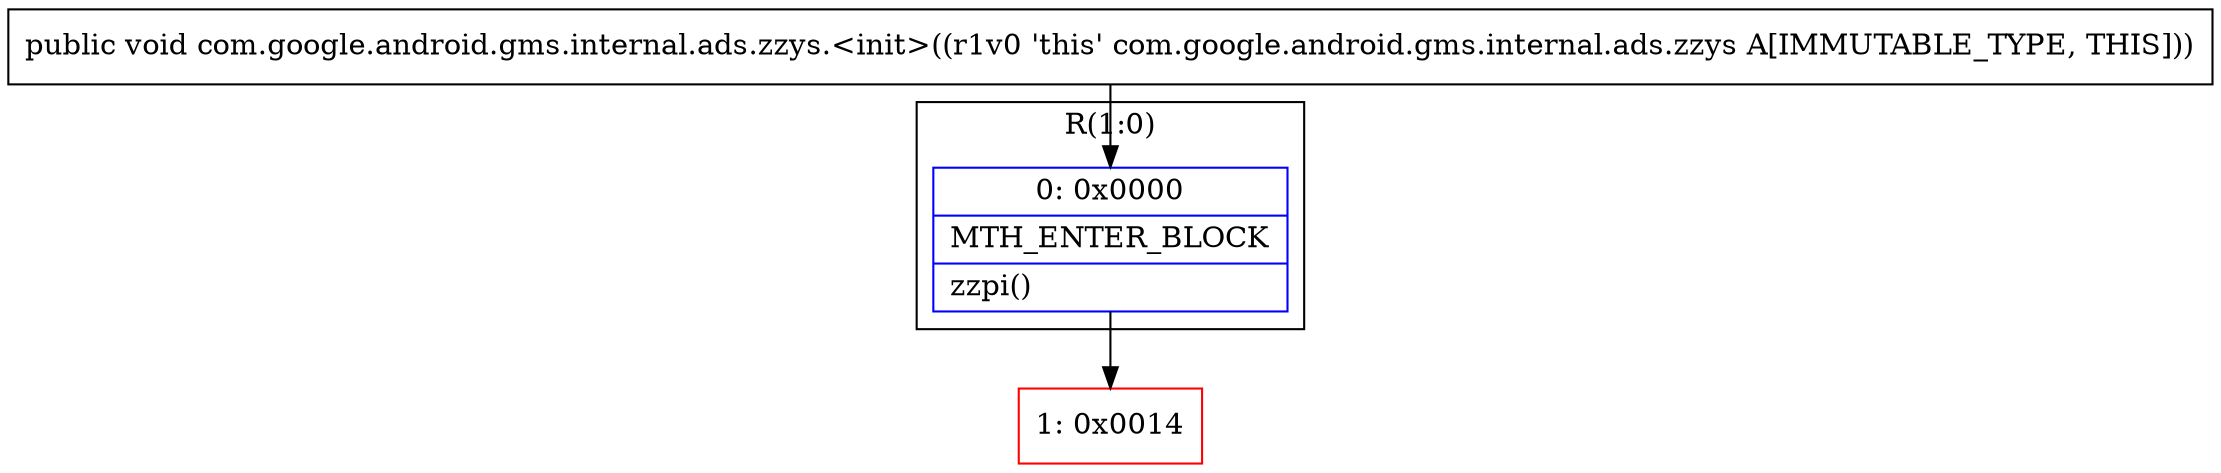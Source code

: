 digraph "CFG forcom.google.android.gms.internal.ads.zzys.\<init\>()V" {
subgraph cluster_Region_95542042 {
label = "R(1:0)";
node [shape=record,color=blue];
Node_0 [shape=record,label="{0\:\ 0x0000|MTH_ENTER_BLOCK\l|zzpi()\l}"];
}
Node_1 [shape=record,color=red,label="{1\:\ 0x0014}"];
MethodNode[shape=record,label="{public void com.google.android.gms.internal.ads.zzys.\<init\>((r1v0 'this' com.google.android.gms.internal.ads.zzys A[IMMUTABLE_TYPE, THIS])) }"];
MethodNode -> Node_0;
Node_0 -> Node_1;
}

